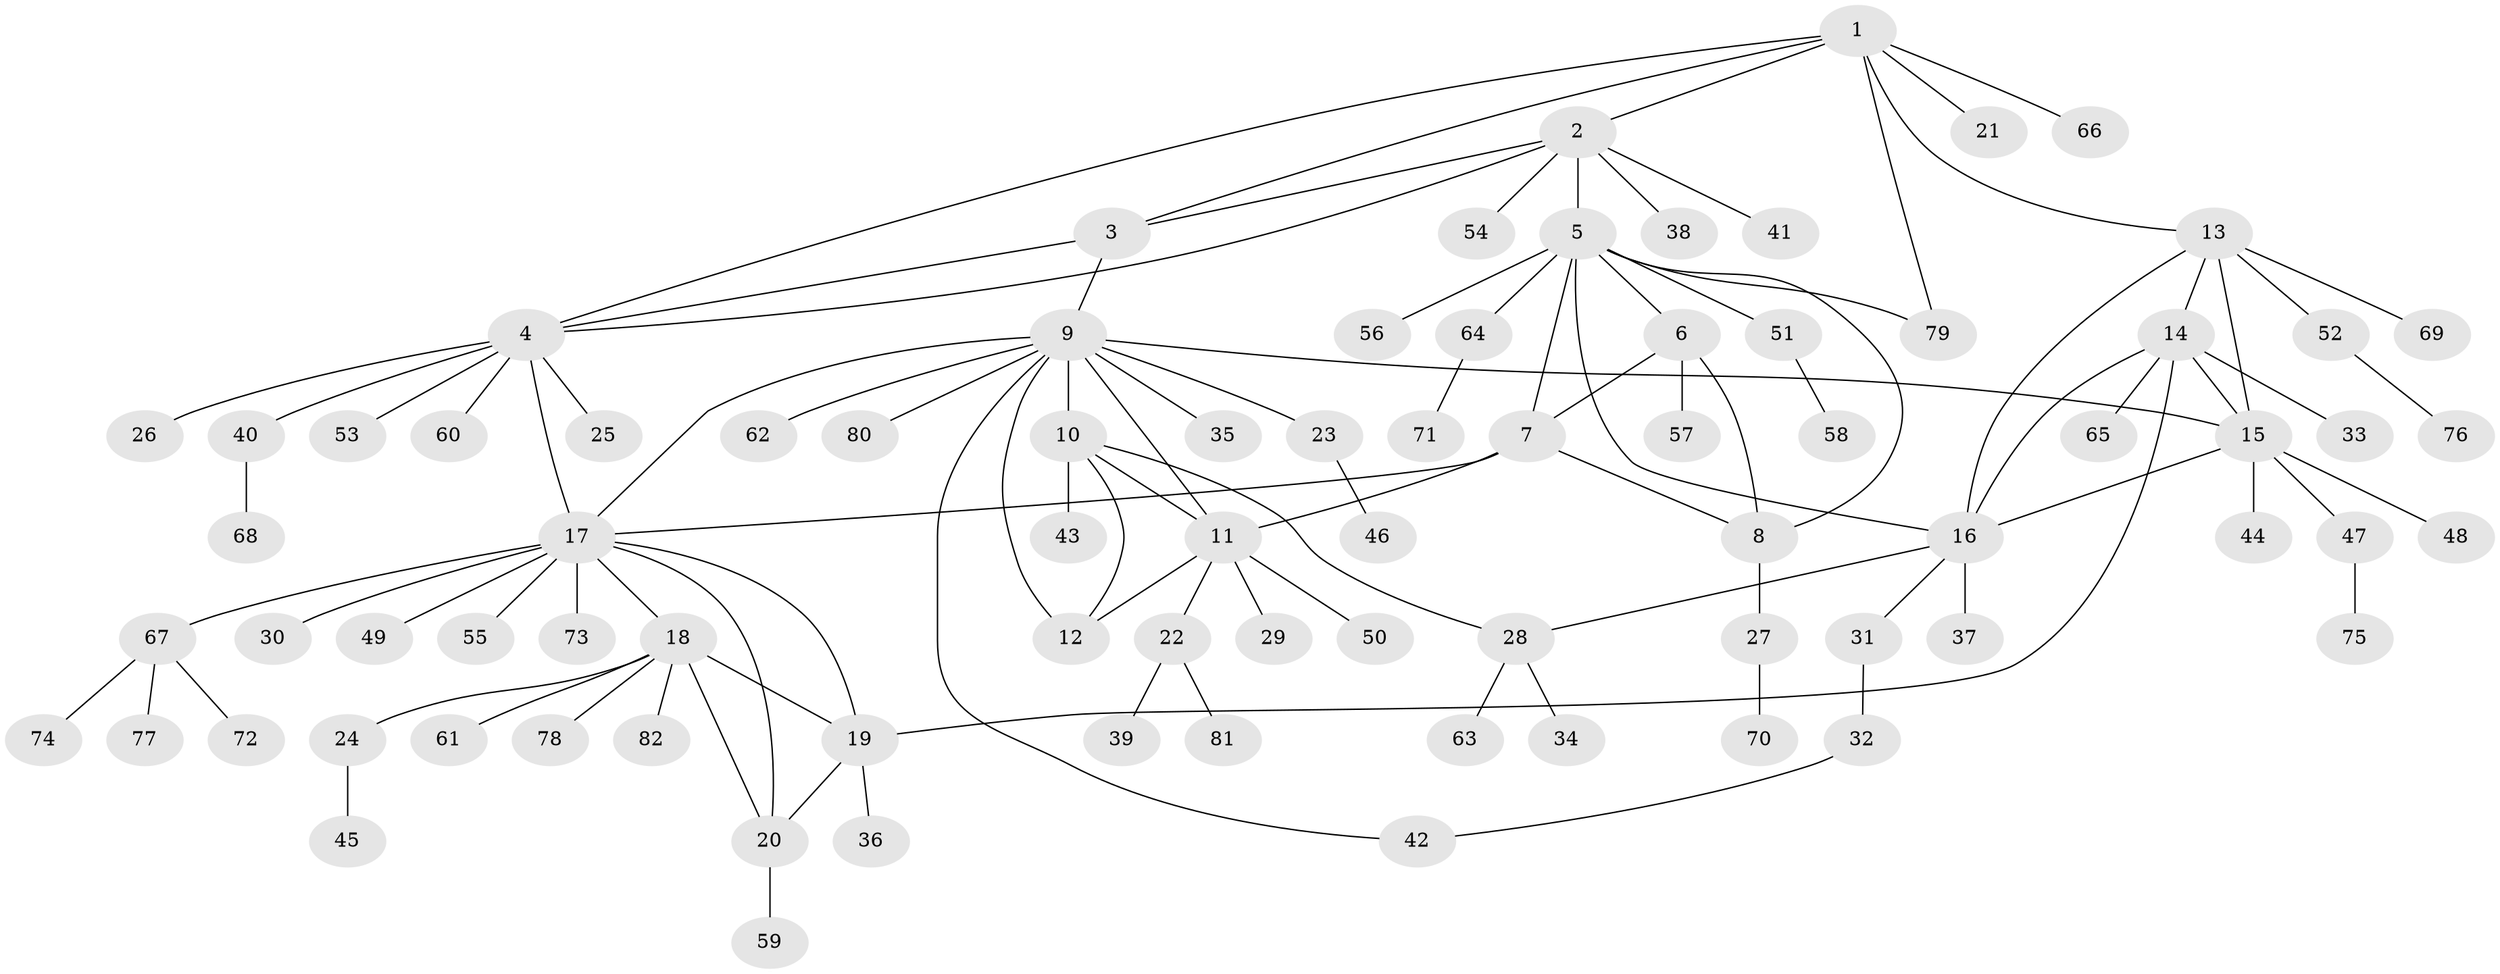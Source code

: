 // Generated by graph-tools (version 1.1) at 2025/26/03/09/25 03:26:40]
// undirected, 82 vertices, 105 edges
graph export_dot {
graph [start="1"]
  node [color=gray90,style=filled];
  1;
  2;
  3;
  4;
  5;
  6;
  7;
  8;
  9;
  10;
  11;
  12;
  13;
  14;
  15;
  16;
  17;
  18;
  19;
  20;
  21;
  22;
  23;
  24;
  25;
  26;
  27;
  28;
  29;
  30;
  31;
  32;
  33;
  34;
  35;
  36;
  37;
  38;
  39;
  40;
  41;
  42;
  43;
  44;
  45;
  46;
  47;
  48;
  49;
  50;
  51;
  52;
  53;
  54;
  55;
  56;
  57;
  58;
  59;
  60;
  61;
  62;
  63;
  64;
  65;
  66;
  67;
  68;
  69;
  70;
  71;
  72;
  73;
  74;
  75;
  76;
  77;
  78;
  79;
  80;
  81;
  82;
  1 -- 2;
  1 -- 3;
  1 -- 4;
  1 -- 13;
  1 -- 21;
  1 -- 66;
  1 -- 79;
  2 -- 3;
  2 -- 4;
  2 -- 5;
  2 -- 38;
  2 -- 41;
  2 -- 54;
  3 -- 4;
  3 -- 9;
  4 -- 17;
  4 -- 25;
  4 -- 26;
  4 -- 40;
  4 -- 53;
  4 -- 60;
  5 -- 6;
  5 -- 7;
  5 -- 8;
  5 -- 16;
  5 -- 51;
  5 -- 56;
  5 -- 64;
  5 -- 79;
  6 -- 7;
  6 -- 8;
  6 -- 57;
  7 -- 8;
  7 -- 11;
  7 -- 17;
  8 -- 27;
  9 -- 10;
  9 -- 11;
  9 -- 12;
  9 -- 15;
  9 -- 17;
  9 -- 23;
  9 -- 35;
  9 -- 42;
  9 -- 62;
  9 -- 80;
  10 -- 11;
  10 -- 12;
  10 -- 28;
  10 -- 43;
  11 -- 12;
  11 -- 22;
  11 -- 29;
  11 -- 50;
  13 -- 14;
  13 -- 15;
  13 -- 16;
  13 -- 52;
  13 -- 69;
  14 -- 15;
  14 -- 16;
  14 -- 19;
  14 -- 33;
  14 -- 65;
  15 -- 16;
  15 -- 44;
  15 -- 47;
  15 -- 48;
  16 -- 28;
  16 -- 31;
  16 -- 37;
  17 -- 18;
  17 -- 19;
  17 -- 20;
  17 -- 30;
  17 -- 49;
  17 -- 55;
  17 -- 67;
  17 -- 73;
  18 -- 19;
  18 -- 20;
  18 -- 24;
  18 -- 61;
  18 -- 78;
  18 -- 82;
  19 -- 20;
  19 -- 36;
  20 -- 59;
  22 -- 39;
  22 -- 81;
  23 -- 46;
  24 -- 45;
  27 -- 70;
  28 -- 34;
  28 -- 63;
  31 -- 32;
  32 -- 42;
  40 -- 68;
  47 -- 75;
  51 -- 58;
  52 -- 76;
  64 -- 71;
  67 -- 72;
  67 -- 74;
  67 -- 77;
}
